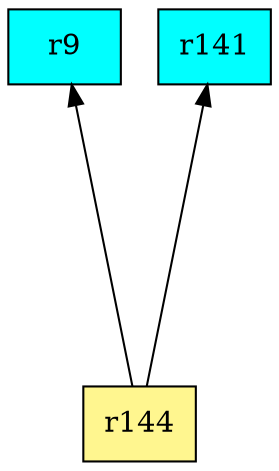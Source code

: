 digraph G {
rankdir=BT;ranksep="2.0";
"r9" [shape=record,fillcolor=cyan,style=filled,label="{r9}"];
"r141" [shape=record,fillcolor=cyan,style=filled,label="{r141}"];
"r144" [shape=record,fillcolor=khaki1,style=filled,label="{r144}"];
"r144" -> "r9"
"r144" -> "r141"
}